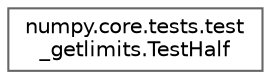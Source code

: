 digraph "Graphical Class Hierarchy"
{
 // LATEX_PDF_SIZE
  bgcolor="transparent";
  edge [fontname=Helvetica,fontsize=10,labelfontname=Helvetica,labelfontsize=10];
  node [fontname=Helvetica,fontsize=10,shape=box,height=0.2,width=0.4];
  rankdir="LR";
  Node0 [id="Node000000",label="numpy.core.tests.test\l_getlimits.TestHalf",height=0.2,width=0.4,color="grey40", fillcolor="white", style="filled",URL="$dc/d65/classnumpy_1_1core_1_1tests_1_1test__getlimits_1_1TestHalf.html",tooltip=" "];
}
